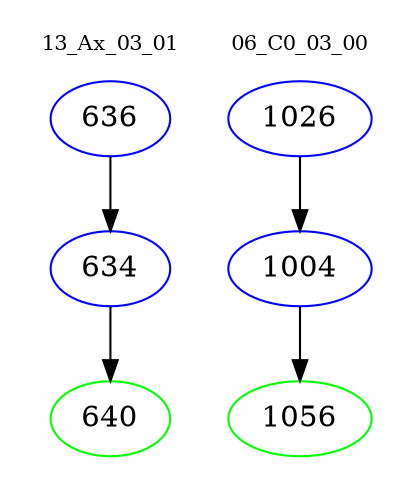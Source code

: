 digraph{
subgraph cluster_0 {
color = white
label = "13_Ax_03_01";
fontsize=10;
T0_636 [label="636", color="blue"]
T0_636 -> T0_634 [color="black"]
T0_634 [label="634", color="blue"]
T0_634 -> T0_640 [color="black"]
T0_640 [label="640", color="green"]
}
subgraph cluster_1 {
color = white
label = "06_C0_03_00";
fontsize=10;
T1_1026 [label="1026", color="blue"]
T1_1026 -> T1_1004 [color="black"]
T1_1004 [label="1004", color="blue"]
T1_1004 -> T1_1056 [color="black"]
T1_1056 [label="1056", color="green"]
}
}
